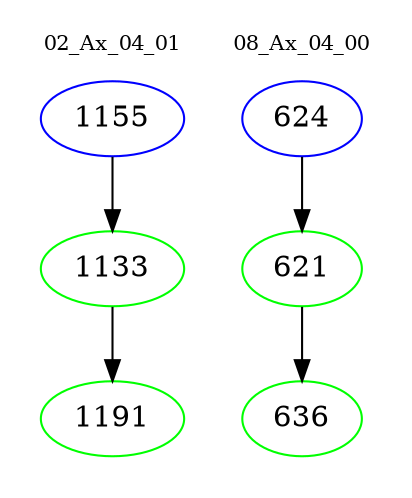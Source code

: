 digraph{
subgraph cluster_0 {
color = white
label = "02_Ax_04_01";
fontsize=10;
T0_1155 [label="1155", color="blue"]
T0_1155 -> T0_1133 [color="black"]
T0_1133 [label="1133", color="green"]
T0_1133 -> T0_1191 [color="black"]
T0_1191 [label="1191", color="green"]
}
subgraph cluster_1 {
color = white
label = "08_Ax_04_00";
fontsize=10;
T1_624 [label="624", color="blue"]
T1_624 -> T1_621 [color="black"]
T1_621 [label="621", color="green"]
T1_621 -> T1_636 [color="black"]
T1_636 [label="636", color="green"]
}
}
